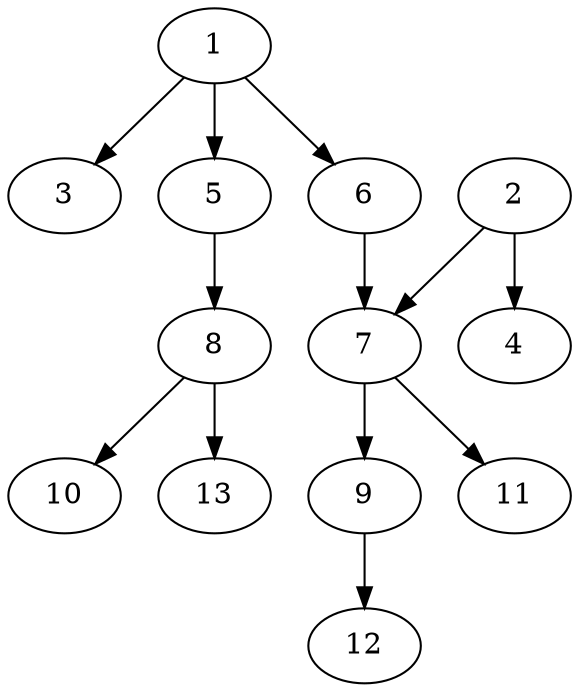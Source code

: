 // DAG automatically generated by daggen at Fri May 24 12:58:18 2024
// daggen-master/daggen -n 13 --fat 0.5 --density 0.5 --regular 0.5 --jump 2 --minalpha 20 --maxalpha 50 --dot -o dags_dot_13/sim_9.dot 
digraph G {
  1 [size="6138776744", alpha="29.01"]
  1 -> 3 [size ="411041792"]
  1 -> 5 [size ="411041792"]
  1 -> 6 [size ="411041792"]
  2 [size="486944587598", alpha="29.25"]
  2 -> 4 [size ="411041792"]
  2 -> 7 [size ="411041792"]
  3 [size="73448253452", alpha="45.53"]
  4 [size="591547907", alpha="28.39"]
  5 [size="1073741824000", alpha="48.33"]
  5 -> 8 [size ="838860800"]
  6 [size="13783454517", alpha="35.56"]
  6 -> 7 [size ="33554432"]
  7 [size="8966550823", alpha="33.31"]
  7 -> 9 [size ="301989888"]
  7 -> 11 [size ="301989888"]
  8 [size="31217604940", alpha="30.07"]
  8 -> 10 [size ="536870912"]
  8 -> 13 [size ="536870912"]
  9 [size="20063007470", alpha="39.48"]
  9 -> 12 [size ="33554432"]
  10 [size="10627626996", alpha="26.43"]
  11 [size="868852105680", alpha="44.17"]
  12 [size="73580424655", alpha="21.40"]
  13 [size="968060196", alpha="25.84"]
}
